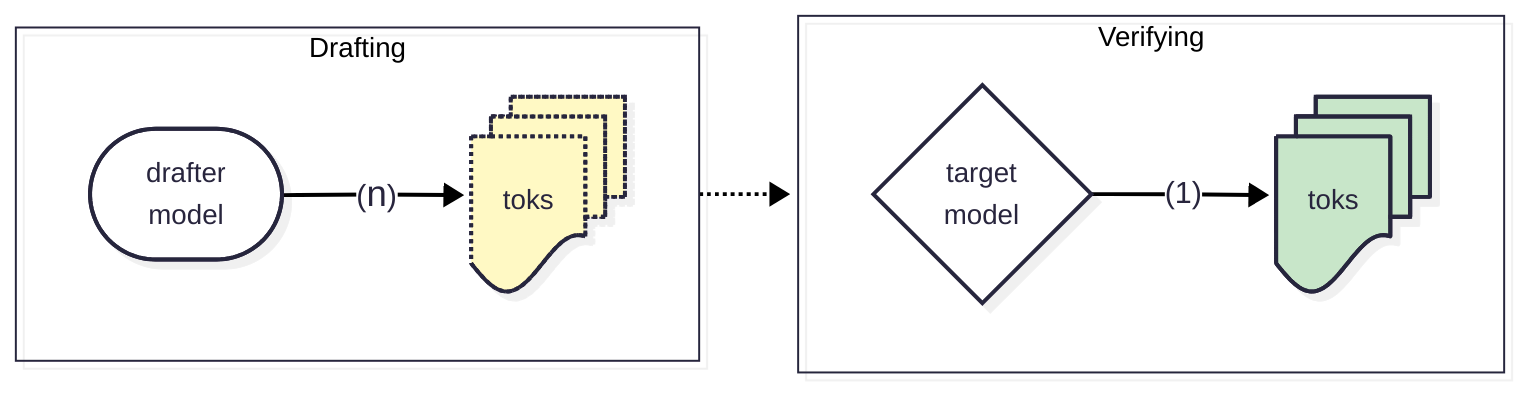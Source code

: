 ---
config:
  theme: redux
  layout: dagre
  look: neo
  themeVariables:
    edgeLabelBackground: white
---
flowchart LR
 subgraph s1["Drafting"]
    direction LR
        n1(["drafter<br>model"])
        n2["toks"]
  end
 subgraph s2["Verifying"]
    direction LR
        n3["target<br>model"]
        n4["toks"]
  end
    n1 -- "<span style=font-size:1.1em;>(<span style=font-size:1.2em;>n</span>)</span>" --> n2
    n3 -- "<span style=font-size:1.1em;>(1)</span>" --> n4
    s1 -.-> s2
    n2@{ shape: docs}
    n3@{ shape: diam}
    n4@{ shape: docs}
    style n2 fill:#FFF9C4,stroke-width:2px,stroke-dasharray: 2
    style n4 fill:#C8E6C9
    style s1 fill:transparent
    style s2 fill:transparent
